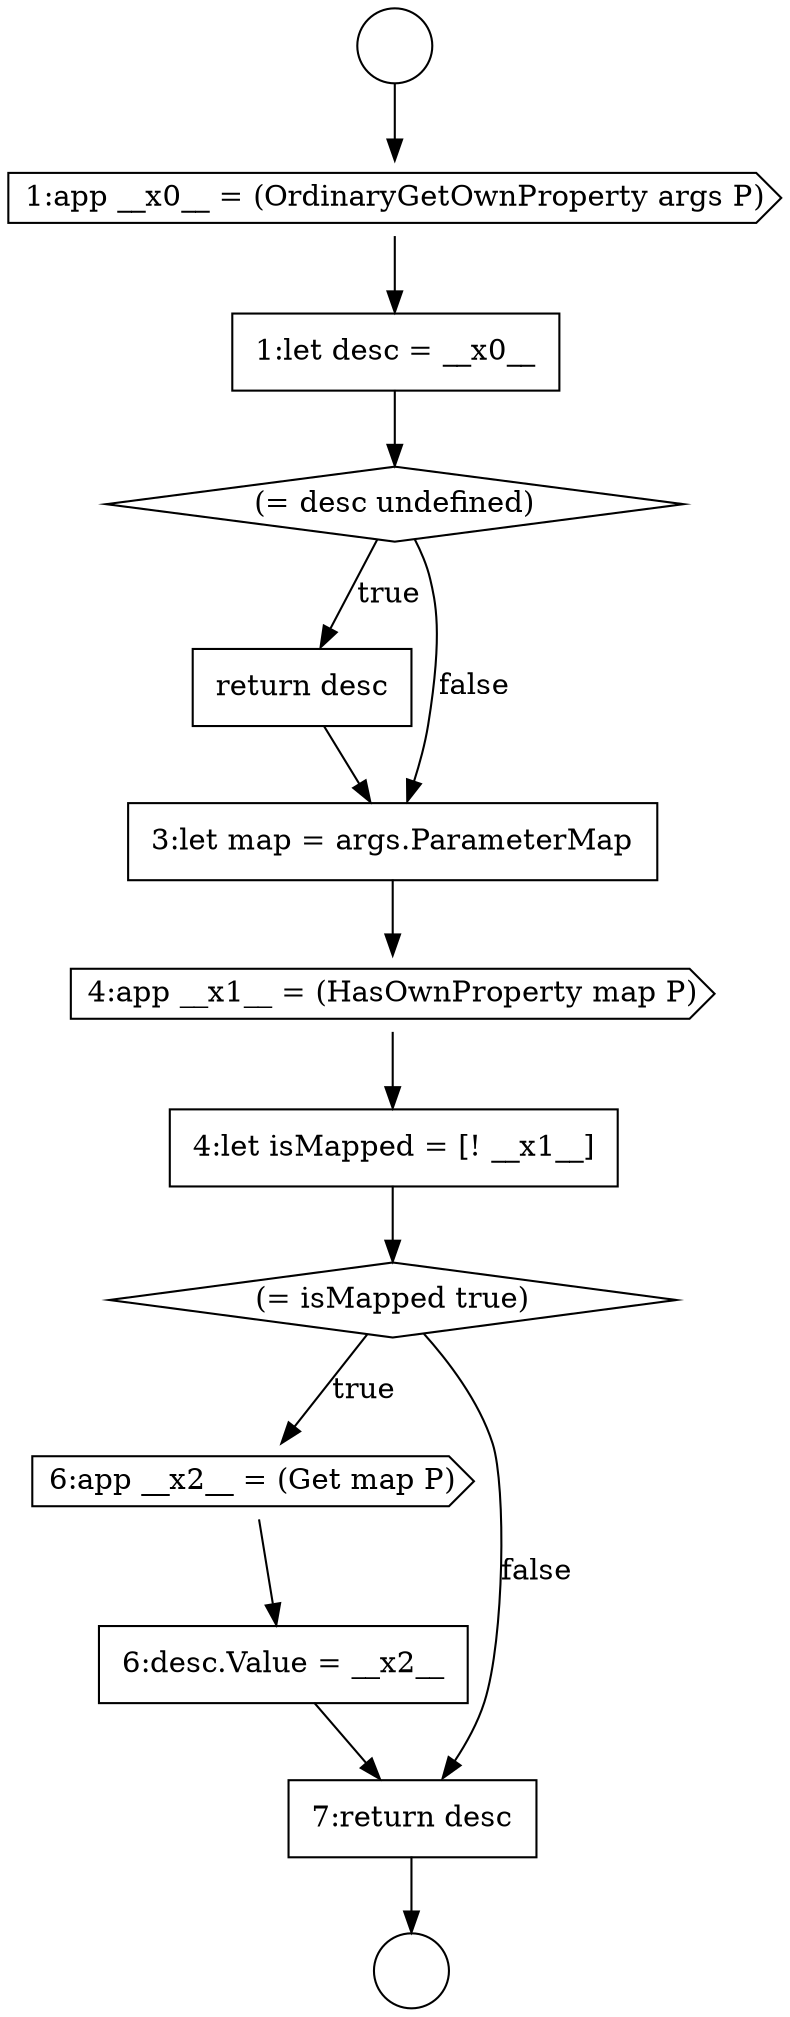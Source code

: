 digraph {
  node2463 [shape=diamond, label=<<font color="black">(= desc undefined)</font>> color="black" fillcolor="white" style=filled]
  node2459 [shape=circle label=" " color="black" fillcolor="white" style=filled]
  node2466 [shape=cds, label=<<font color="black">4:app __x1__ = (HasOwnProperty map P)</font>> color="black" fillcolor="white" style=filled]
  node2469 [shape=cds, label=<<font color="black">6:app __x2__ = (Get map P)</font>> color="black" fillcolor="white" style=filled]
  node2464 [shape=none, margin=0, label=<<font color="black">
    <table border="0" cellborder="1" cellspacing="0" cellpadding="10">
      <tr><td align="left">return desc</td></tr>
    </table>
  </font>> color="black" fillcolor="white" style=filled]
  node2460 [shape=circle label=" " color="black" fillcolor="white" style=filled]
  node2465 [shape=none, margin=0, label=<<font color="black">
    <table border="0" cellborder="1" cellspacing="0" cellpadding="10">
      <tr><td align="left">3:let map = args.ParameterMap</td></tr>
    </table>
  </font>> color="black" fillcolor="white" style=filled]
  node2461 [shape=cds, label=<<font color="black">1:app __x0__ = (OrdinaryGetOwnProperty args P)</font>> color="black" fillcolor="white" style=filled]
  node2471 [shape=none, margin=0, label=<<font color="black">
    <table border="0" cellborder="1" cellspacing="0" cellpadding="10">
      <tr><td align="left">7:return desc</td></tr>
    </table>
  </font>> color="black" fillcolor="white" style=filled]
  node2468 [shape=diamond, label=<<font color="black">(= isMapped true)</font>> color="black" fillcolor="white" style=filled]
  node2462 [shape=none, margin=0, label=<<font color="black">
    <table border="0" cellborder="1" cellspacing="0" cellpadding="10">
      <tr><td align="left">1:let desc = __x0__</td></tr>
    </table>
  </font>> color="black" fillcolor="white" style=filled]
  node2467 [shape=none, margin=0, label=<<font color="black">
    <table border="0" cellborder="1" cellspacing="0" cellpadding="10">
      <tr><td align="left">4:let isMapped = [! __x1__]</td></tr>
    </table>
  </font>> color="black" fillcolor="white" style=filled]
  node2470 [shape=none, margin=0, label=<<font color="black">
    <table border="0" cellborder="1" cellspacing="0" cellpadding="10">
      <tr><td align="left">6:desc.Value = __x2__</td></tr>
    </table>
  </font>> color="black" fillcolor="white" style=filled]
  node2466 -> node2467 [ color="black"]
  node2464 -> node2465 [ color="black"]
  node2462 -> node2463 [ color="black"]
  node2467 -> node2468 [ color="black"]
  node2459 -> node2461 [ color="black"]
  node2461 -> node2462 [ color="black"]
  node2471 -> node2460 [ color="black"]
  node2468 -> node2469 [label=<<font color="black">true</font>> color="black"]
  node2468 -> node2471 [label=<<font color="black">false</font>> color="black"]
  node2465 -> node2466 [ color="black"]
  node2470 -> node2471 [ color="black"]
  node2469 -> node2470 [ color="black"]
  node2463 -> node2464 [label=<<font color="black">true</font>> color="black"]
  node2463 -> node2465 [label=<<font color="black">false</font>> color="black"]
}
